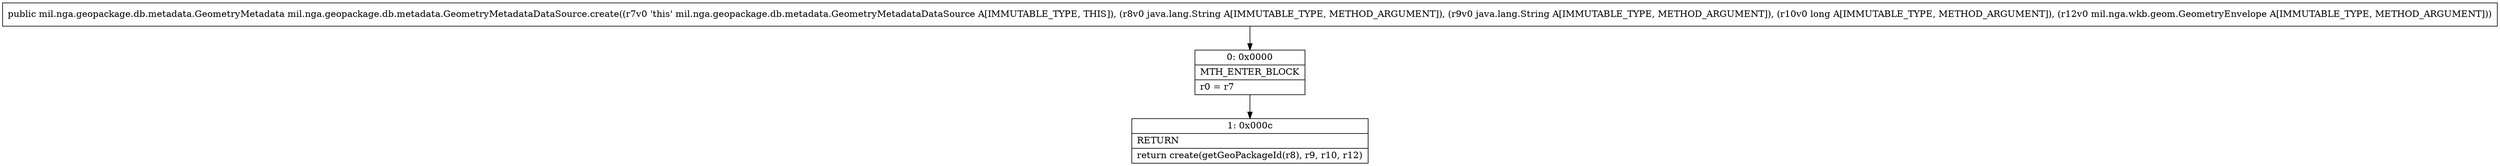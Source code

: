 digraph "CFG formil.nga.geopackage.db.metadata.GeometryMetadataDataSource.create(Ljava\/lang\/String;Ljava\/lang\/String;JLmil\/nga\/wkb\/geom\/GeometryEnvelope;)Lmil\/nga\/geopackage\/db\/metadata\/GeometryMetadata;" {
Node_0 [shape=record,label="{0\:\ 0x0000|MTH_ENTER_BLOCK\l|r0 = r7\l}"];
Node_1 [shape=record,label="{1\:\ 0x000c|RETURN\l|return create(getGeoPackageId(r8), r9, r10, r12)\l}"];
MethodNode[shape=record,label="{public mil.nga.geopackage.db.metadata.GeometryMetadata mil.nga.geopackage.db.metadata.GeometryMetadataDataSource.create((r7v0 'this' mil.nga.geopackage.db.metadata.GeometryMetadataDataSource A[IMMUTABLE_TYPE, THIS]), (r8v0 java.lang.String A[IMMUTABLE_TYPE, METHOD_ARGUMENT]), (r9v0 java.lang.String A[IMMUTABLE_TYPE, METHOD_ARGUMENT]), (r10v0 long A[IMMUTABLE_TYPE, METHOD_ARGUMENT]), (r12v0 mil.nga.wkb.geom.GeometryEnvelope A[IMMUTABLE_TYPE, METHOD_ARGUMENT])) }"];
MethodNode -> Node_0;
Node_0 -> Node_1;
}

